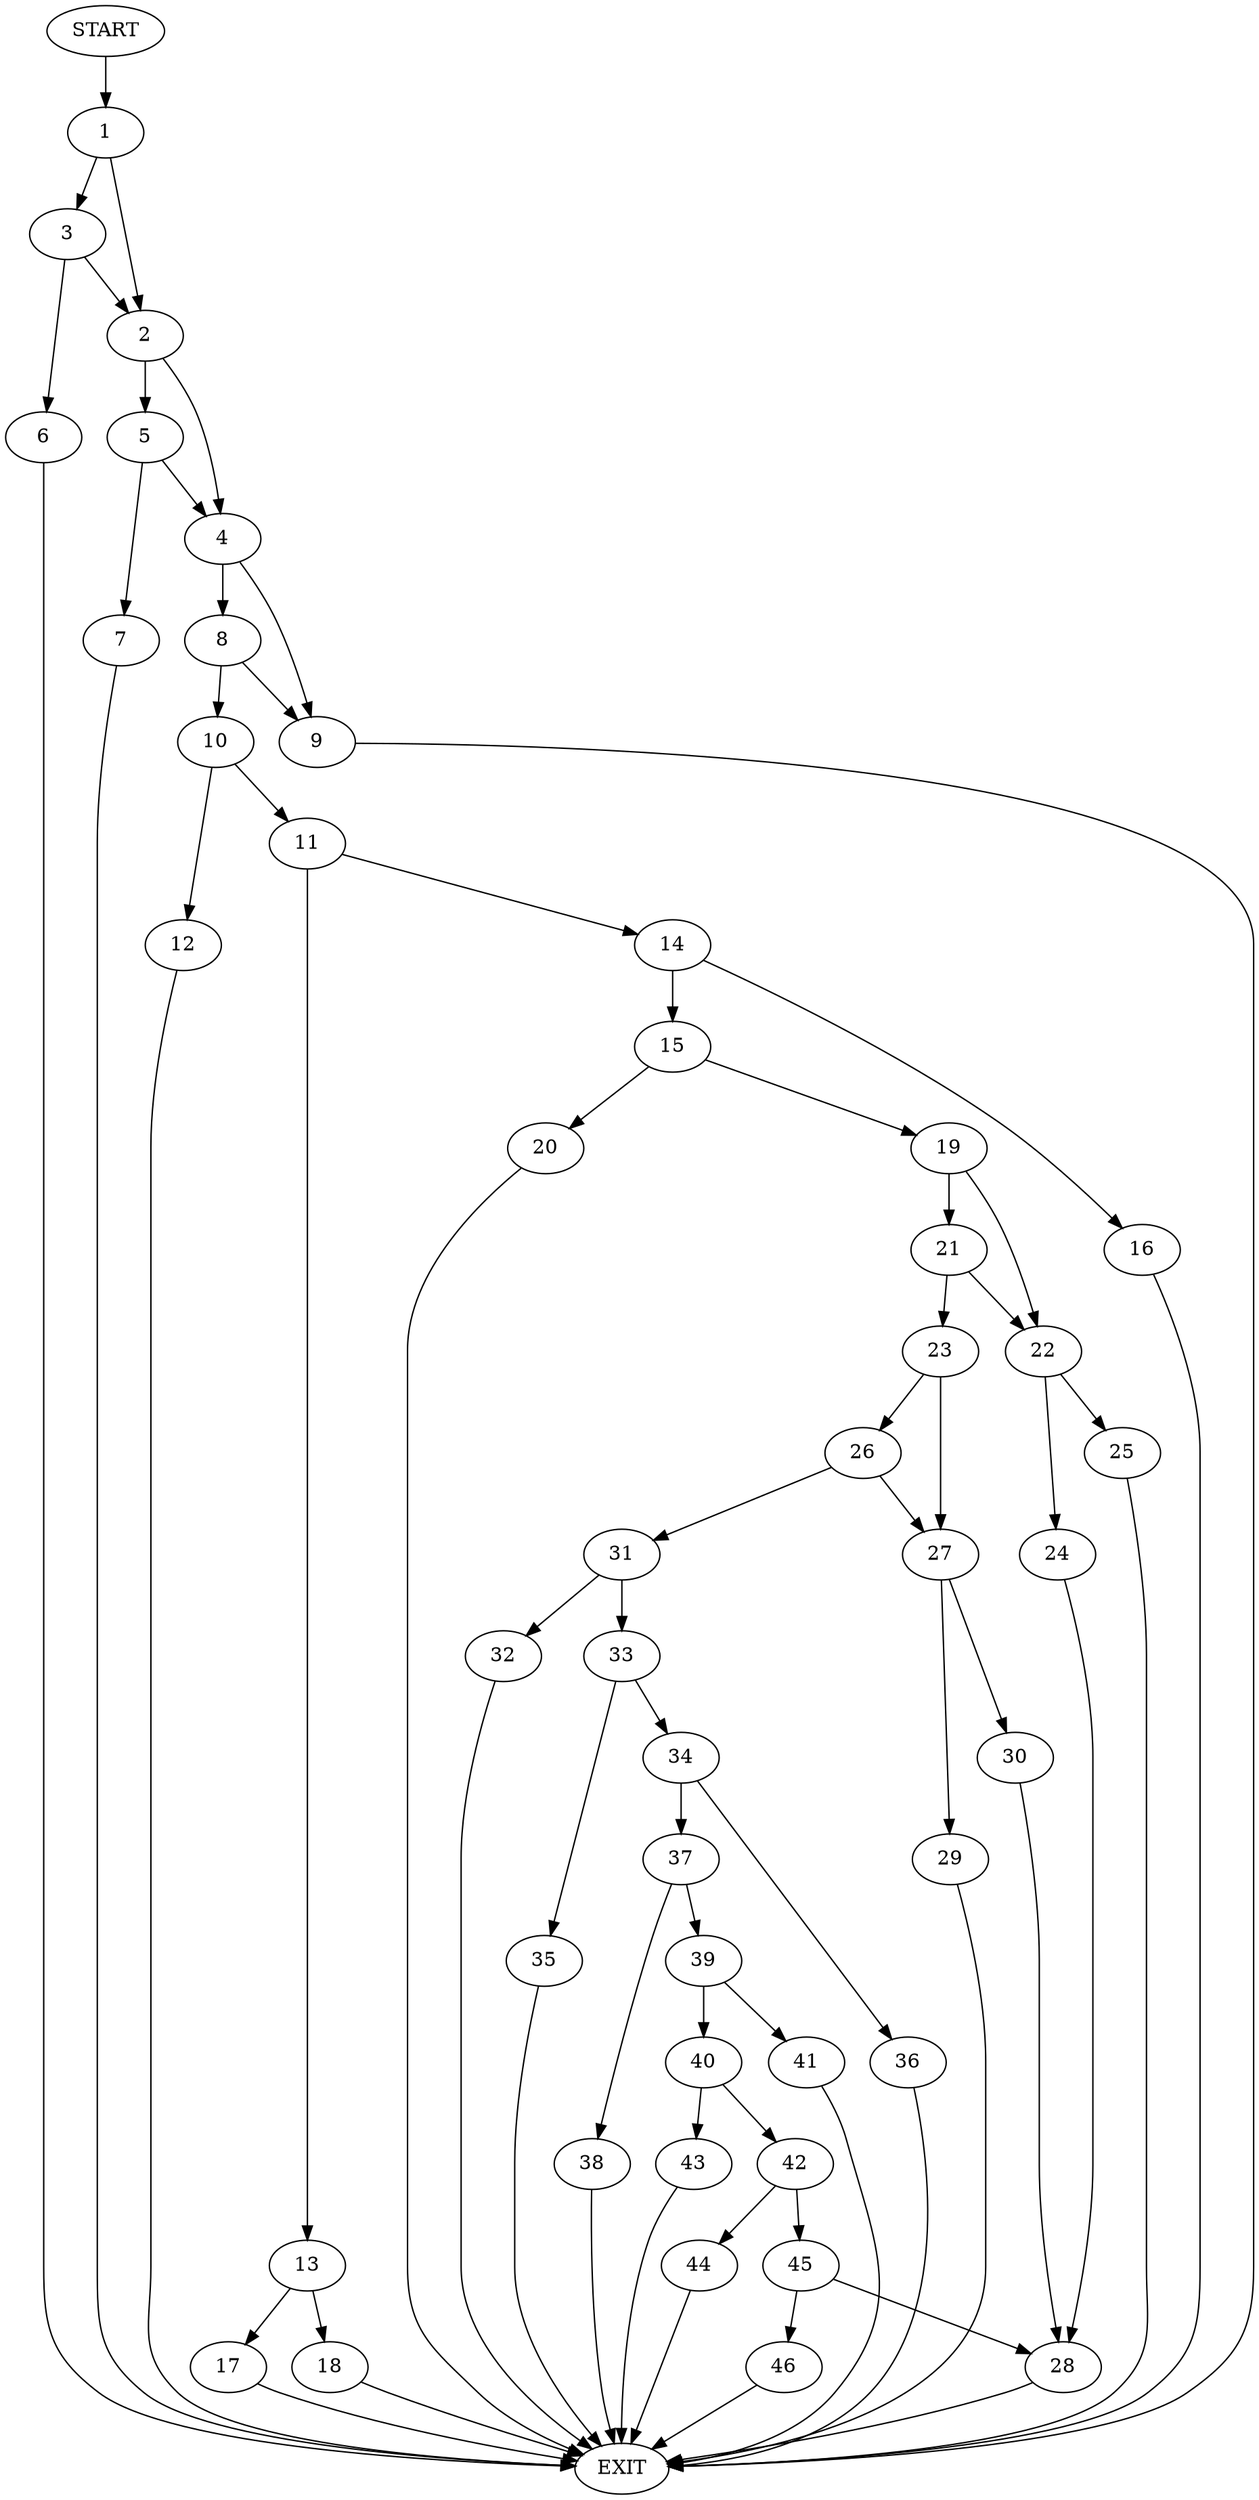digraph {
0 [label="START"]
47 [label="EXIT"]
0 -> 1
1 -> 2
1 -> 3
2 -> 4
2 -> 5
3 -> 2
3 -> 6
6 -> 47
5 -> 4
5 -> 7
4 -> 8
4 -> 9
7 -> 47
9 -> 47
8 -> 10
8 -> 9
10 -> 11
10 -> 12
12 -> 47
11 -> 13
11 -> 14
14 -> 15
14 -> 16
13 -> 17
13 -> 18
17 -> 47
18 -> 47
15 -> 19
15 -> 20
16 -> 47
20 -> 47
19 -> 21
19 -> 22
21 -> 23
21 -> 22
22 -> 24
22 -> 25
23 -> 26
23 -> 27
25 -> 47
24 -> 28
28 -> 47
27 -> 29
27 -> 30
26 -> 31
26 -> 27
31 -> 32
31 -> 33
29 -> 47
30 -> 28
33 -> 34
33 -> 35
32 -> 47
35 -> 47
34 -> 36
34 -> 37
36 -> 47
37 -> 38
37 -> 39
39 -> 40
39 -> 41
38 -> 47
41 -> 47
40 -> 42
40 -> 43
42 -> 44
42 -> 45
43 -> 47
45 -> 28
45 -> 46
44 -> 47
46 -> 47
}
